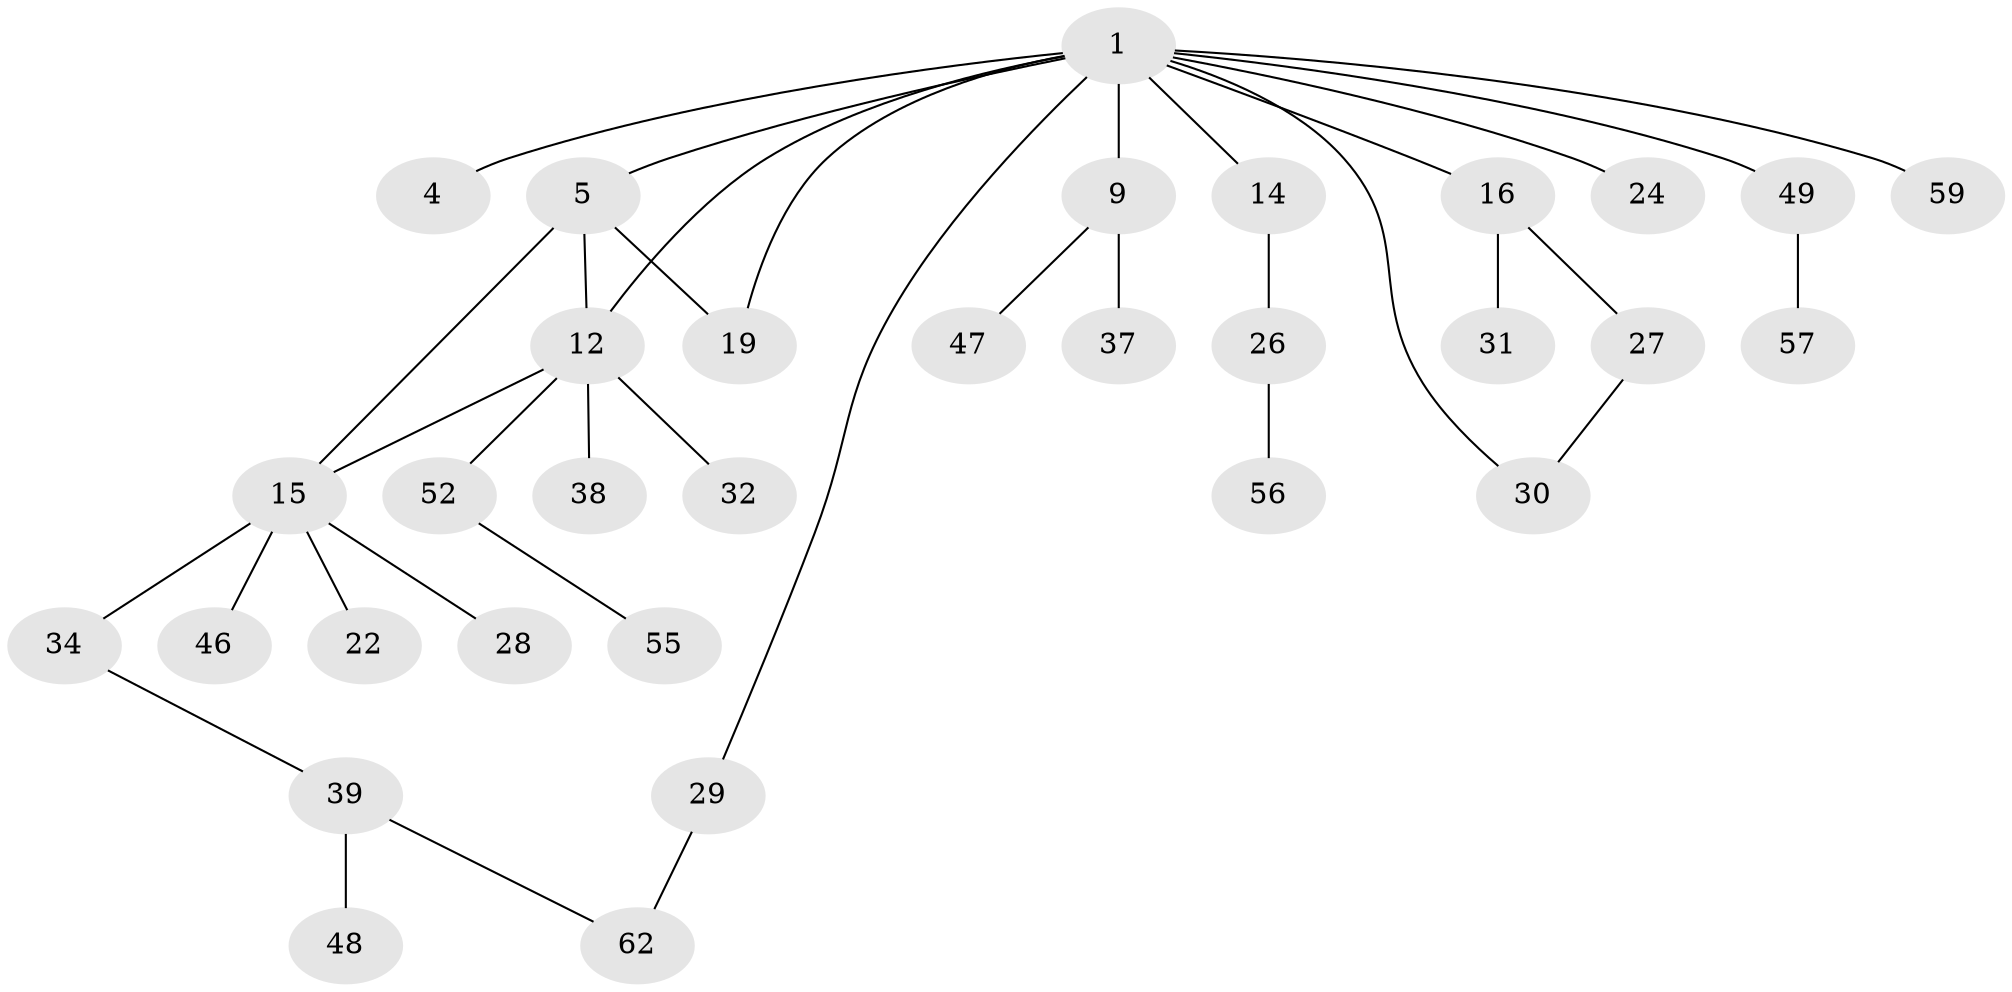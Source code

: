 // original degree distribution, {2: 0.3230769230769231, 4: 0.09230769230769231, 5: 0.06153846153846154, 1: 0.35384615384615387, 3: 0.16923076923076924}
// Generated by graph-tools (version 1.1) at 2025/13/03/09/25 04:13:28]
// undirected, 32 vertices, 36 edges
graph export_dot {
graph [start="1"]
  node [color=gray90,style=filled];
  1 [super="+3+2"];
  4 [super="+53"];
  5 [super="+13+8+54"];
  9 [super="+11"];
  12 [super="+42+17"];
  14;
  15 [super="+65+18"];
  16 [super="+43+21"];
  19 [super="+33"];
  22;
  24;
  26 [super="+35"];
  27;
  28;
  29 [super="+58"];
  30 [super="+41+40"];
  31;
  32;
  34;
  37 [super="+45"];
  38;
  39;
  46;
  47;
  48 [super="+50"];
  49;
  52;
  55;
  56;
  57;
  59;
  62 [super="+63"];
  1 -- 49;
  1 -- 5;
  1 -- 9 [weight=2];
  1 -- 4;
  1 -- 12;
  1 -- 14;
  1 -- 16;
  1 -- 24;
  1 -- 59;
  1 -- 29;
  1 -- 30;
  1 -- 19;
  5 -- 19;
  5 -- 15;
  5 -- 12;
  9 -- 37;
  9 -- 47;
  12 -- 15;
  12 -- 32;
  12 -- 38;
  12 -- 52;
  14 -- 26;
  15 -- 28;
  15 -- 34;
  15 -- 22;
  15 -- 46;
  16 -- 27 [weight=2];
  16 -- 31;
  26 -- 56;
  27 -- 30;
  29 -- 62;
  34 -- 39;
  39 -- 48;
  39 -- 62;
  49 -- 57;
  52 -- 55;
}
